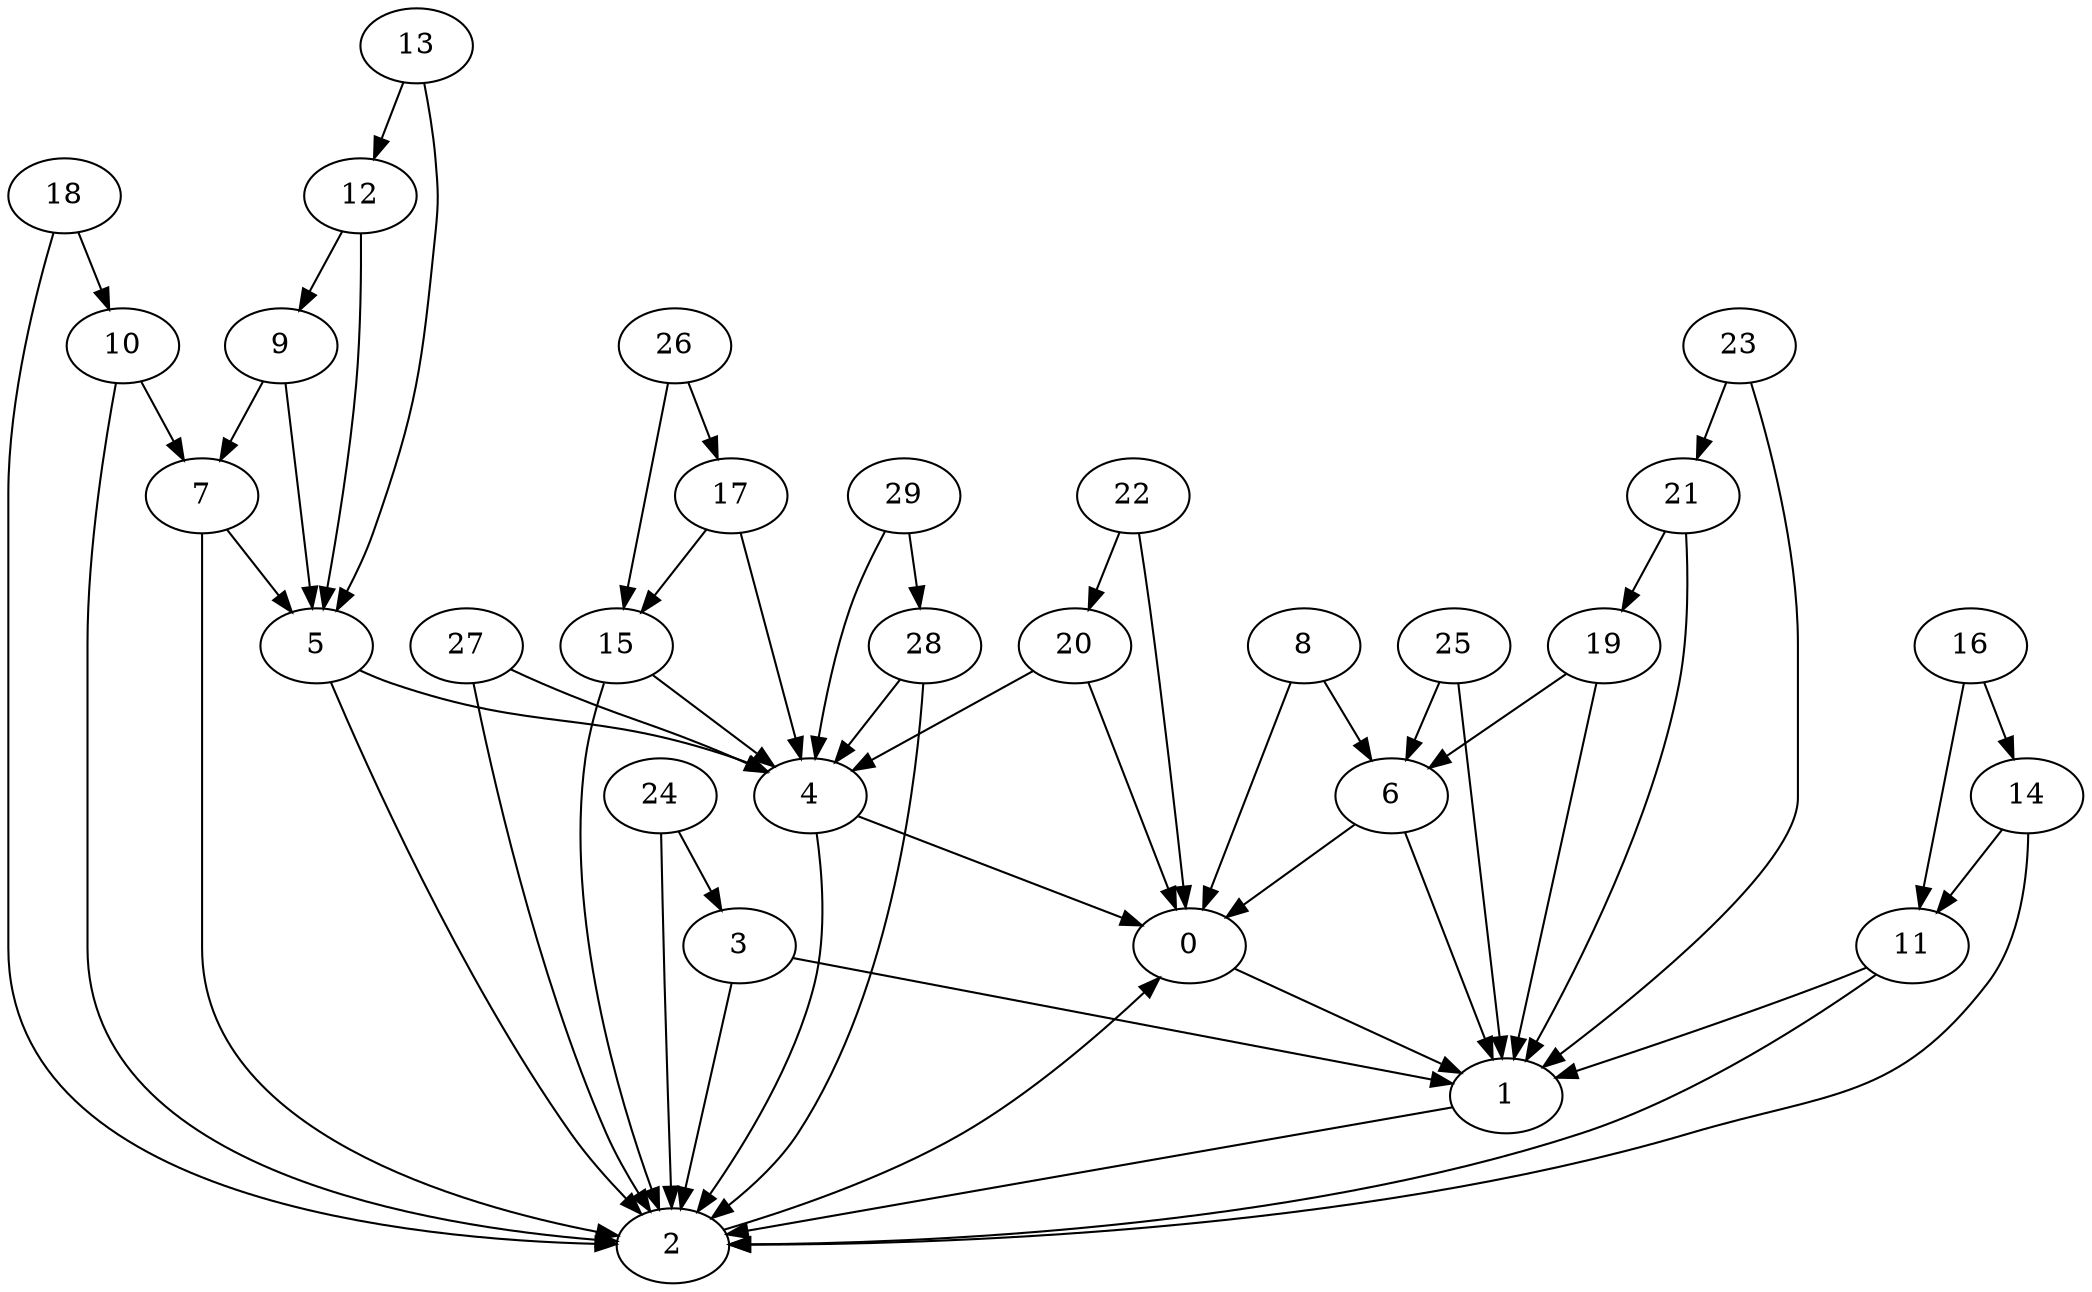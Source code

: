 digraph Dorogovtsev_Mendes_nodes_30 {
0;
1;
2;
3;
4;
5;
6;
7;
8;
9;
10;
11;
12;
13;
14;
15;
16;
17;
18;
19;
20;
21;
22;
23;
24;
25;
26;
27;
28;
29;
0 -> 1;
1 -> 2;
2 -> 0;
3 -> 1;
3 -> 2;
4 -> 2;
4 -> 0;
5 -> 4;
5 -> 2;
6 -> 0;
6 -> 1;
7 -> 5;
7 -> 2;
8 -> 6;
8 -> 0;
9 -> 7;
9 -> 5;
10 -> 7;
10 -> 2;
11 -> 1;
11 -> 2;
12 -> 9;
12 -> 5;
13 -> 12;
13 -> 5;
14 -> 11;
14 -> 2;
15 -> 4;
15 -> 2;
16 -> 14;
16 -> 11;
17 -> 15;
17 -> 4;
18 -> 10;
18 -> 2;
19 -> 6;
19 -> 1;
20 -> 4;
20 -> 0;
21 -> 19;
21 -> 1;
22 -> 20;
22 -> 0;
23 -> 21;
23 -> 1;
24 -> 3;
24 -> 2;
25 -> 6;
25 -> 1;
26 -> 17;
26 -> 15;
27 -> 4;
27 -> 2;
28 -> 4;
28 -> 2;
29 -> 28;
29 -> 4;
}